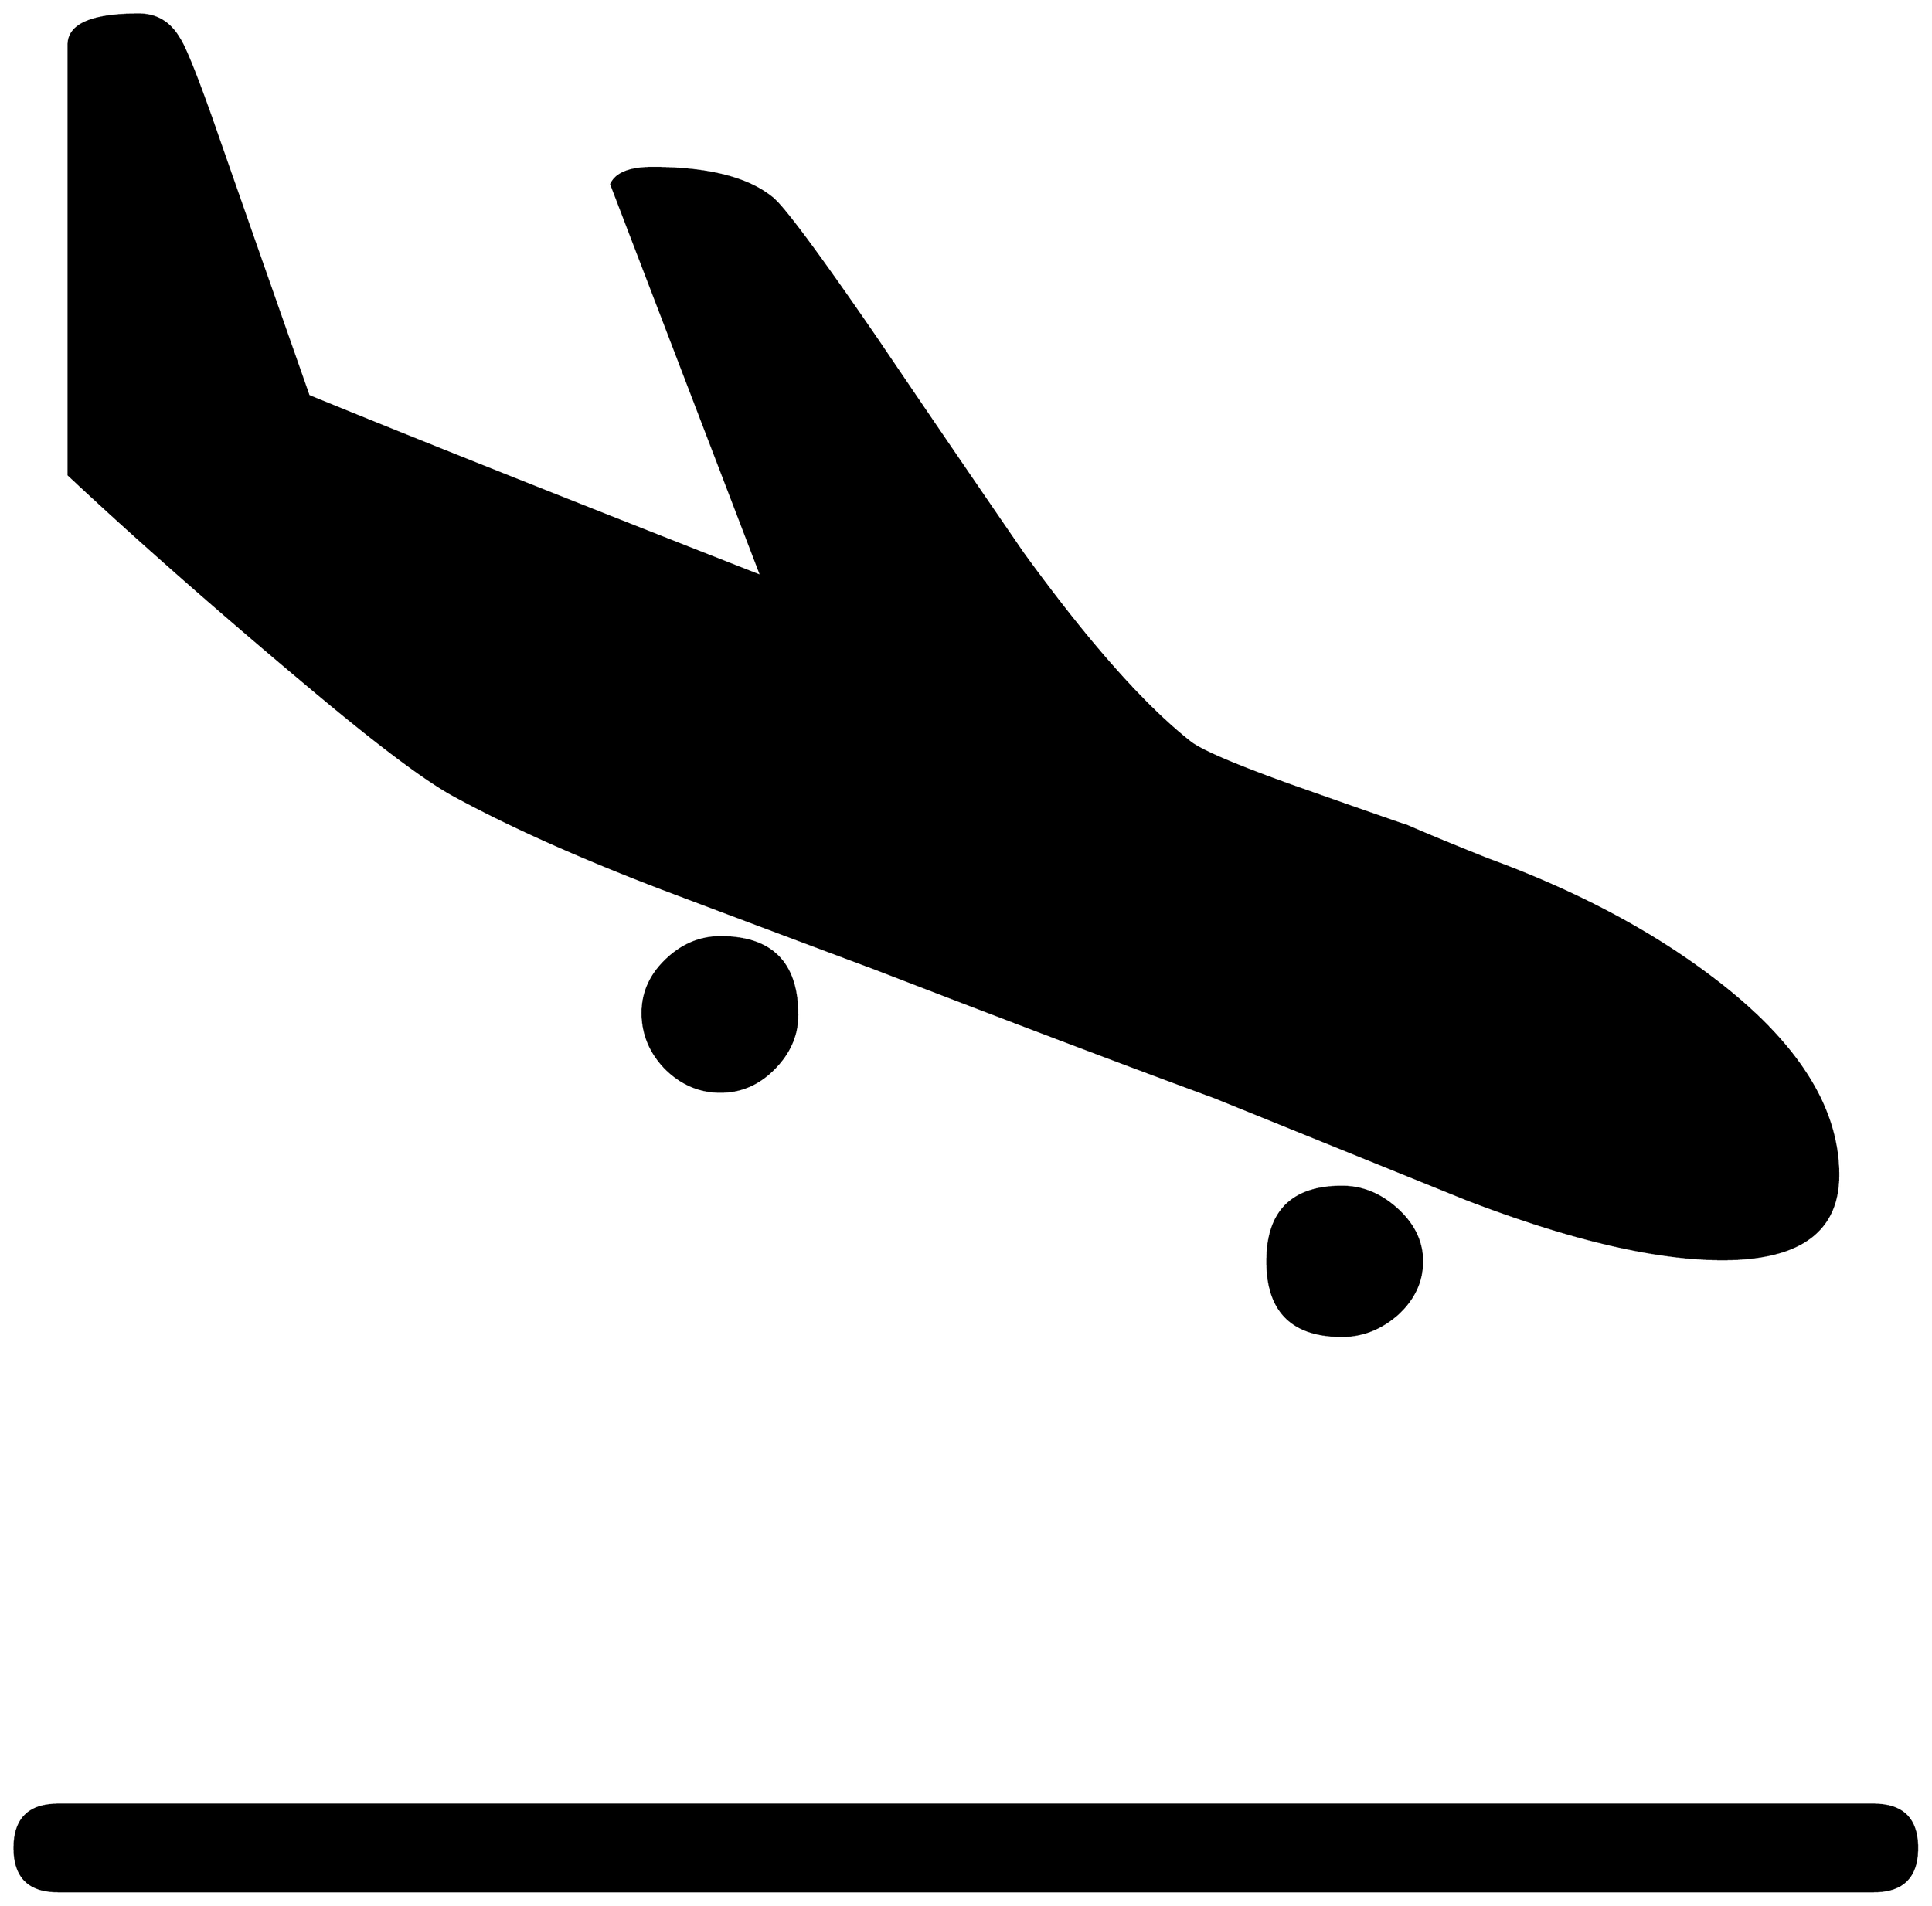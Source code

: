 


\begin{tikzpicture}[y=0.80pt, x=0.80pt, yscale=-1.0, xscale=1.0, inner sep=0pt, outer sep=0pt]
\begin{scope}[shift={(100.0,1727.0)},nonzero rule]
  \path[draw=.,fill=.,line width=1.600pt] (1787.0,-398.0) ..
    controls (1787.0,-346.0) and (1751.333,-320.0) ..
    (1680.0,-320.0) .. controls (1618.0,-320.0) and
    (1538.667,-338.667) .. (1442.0,-376.0) .. controls
    (1364.667,-407.333) and (1287.333,-438.667) .. (1210.0,-470.0) ..
    controls (1132.0,-498.667) and (1027.333,-538.333) ..
    (896.0,-589.0) .. controls (830.0,-613.667) and (764.333,-638.333)
    .. (699.0,-663.0) .. controls (622.333,-692.333) and
    (558.333,-721.0) .. (507.0,-749.0) .. controls (481.0,-763.0)
    and (437.0,-796.0) .. (375.0,-848.0) .. controls
    (289.0,-920.0) and (214.0,-986.0) .. (150.0,-1046.0) --
    (150.0,-1444.0) .. controls (150.0,-1462.667) and
    (171.667,-1472.0) .. (215.0,-1472.0) .. controls
    (231.0,-1472.0) and (243.333,-1464.667) .. (252.0,-1450.0) ..
    controls (257.333,-1442.0) and (267.333,-1417.333) ..
    (282.0,-1376.0) .. controls (302.0,-1318.667) and
    (332.0,-1233.0) .. (372.0,-1119.0) .. controls
    (464.667,-1081.0) and (604.333,-1025.333) .. (791.0,-952.0) --
    (652.0,-1315.0) .. controls (656.667,-1325.0) and
    (669.333,-1330.0) .. (690.0,-1330.0) .. controls
    (741.333,-1330.0) and (778.333,-1320.667) .. (801.0,-1302.0) ..
    controls (811.667,-1293.333) and (844.0,-1249.667) ..
    (898.0,-1171.0) .. controls (942.667,-1105.0) and
    (987.667,-1039.0) .. (1033.0,-973.0) .. controls
    (1093.0,-890.333) and (1144.667,-832.0) .. (1188.0,-798.0) ..
    controls (1198.667,-790.0) and (1230.0,-776.667) ..
    (1282.0,-758.0) .. controls (1352.0,-733.333) and
    (1387.333,-721.0) .. (1388.0,-721.0) .. controls
    (1404.667,-713.667) and (1429.667,-703.333) .. (1463.0,-690.0) ..
    controls (1543.0,-660.667) and (1611.333,-624.667) ..
    (1668.0,-582.0) .. controls (1747.333,-522.667) and
    (1787.0,-461.333) .. (1787.0,-398.0) -- cycle(1402.0,-318.0)
    .. controls (1402.0,-299.333) and (1394.333,-283.0) ..
    (1379.0,-269.0) .. controls (1363.667,-255.667) and
    (1346.667,-249.0) .. (1328.0,-249.0) .. controls
    (1282.0,-249.0) and (1259.0,-272.0) .. (1259.0,-318.0) ..
    controls (1259.0,-364.0) and (1282.0,-387.0) ..
    (1328.0,-387.0) .. controls (1346.667,-387.0) and
    (1363.667,-380.0) .. (1379.0,-366.0) .. controls
    (1394.333,-352.0) and (1402.0,-336.0) .. (1402.0,-318.0) --
    cycle(824.0,-546.0) .. controls (824.0,-527.333) and
    (816.667,-510.667) .. (802.0,-496.0) .. controls (788.0,-482.0)
    and (771.667,-475.0) .. (753.0,-475.0) .. controls
    (733.667,-475.0) and (716.667,-482.333) .. (702.0,-497.0) ..
    controls (688.0,-511.667) and (681.0,-528.667) .. (681.0,-548.0)
    .. controls (681.0,-566.667) and (688.333,-583.0) ..
    (703.0,-597.0) .. controls (717.667,-611.0) and (734.333,-618.0)
    .. (753.0,-618.0) .. controls (800.333,-618.0) and
    (824.0,-594.0) .. (824.0,-546.0) -- cycle(1860.0,225.0) ..
    controls (1860.0,251.667) and (1846.667,265.0) .. (1820.0,265.0)
    -- (140.0,265.0) .. controls (113.333,265.0) and (100.0,251.667)
    .. (100.0,225.0) .. controls (100.0,198.333) and (113.333,185.0)
    .. (140.0,185.0) -- (1820.0,185.0) .. controls
    (1846.667,185.0) and (1860.0,198.333) .. (1860.0,225.0) --
    cycle;
\end{scope}

\end{tikzpicture}

